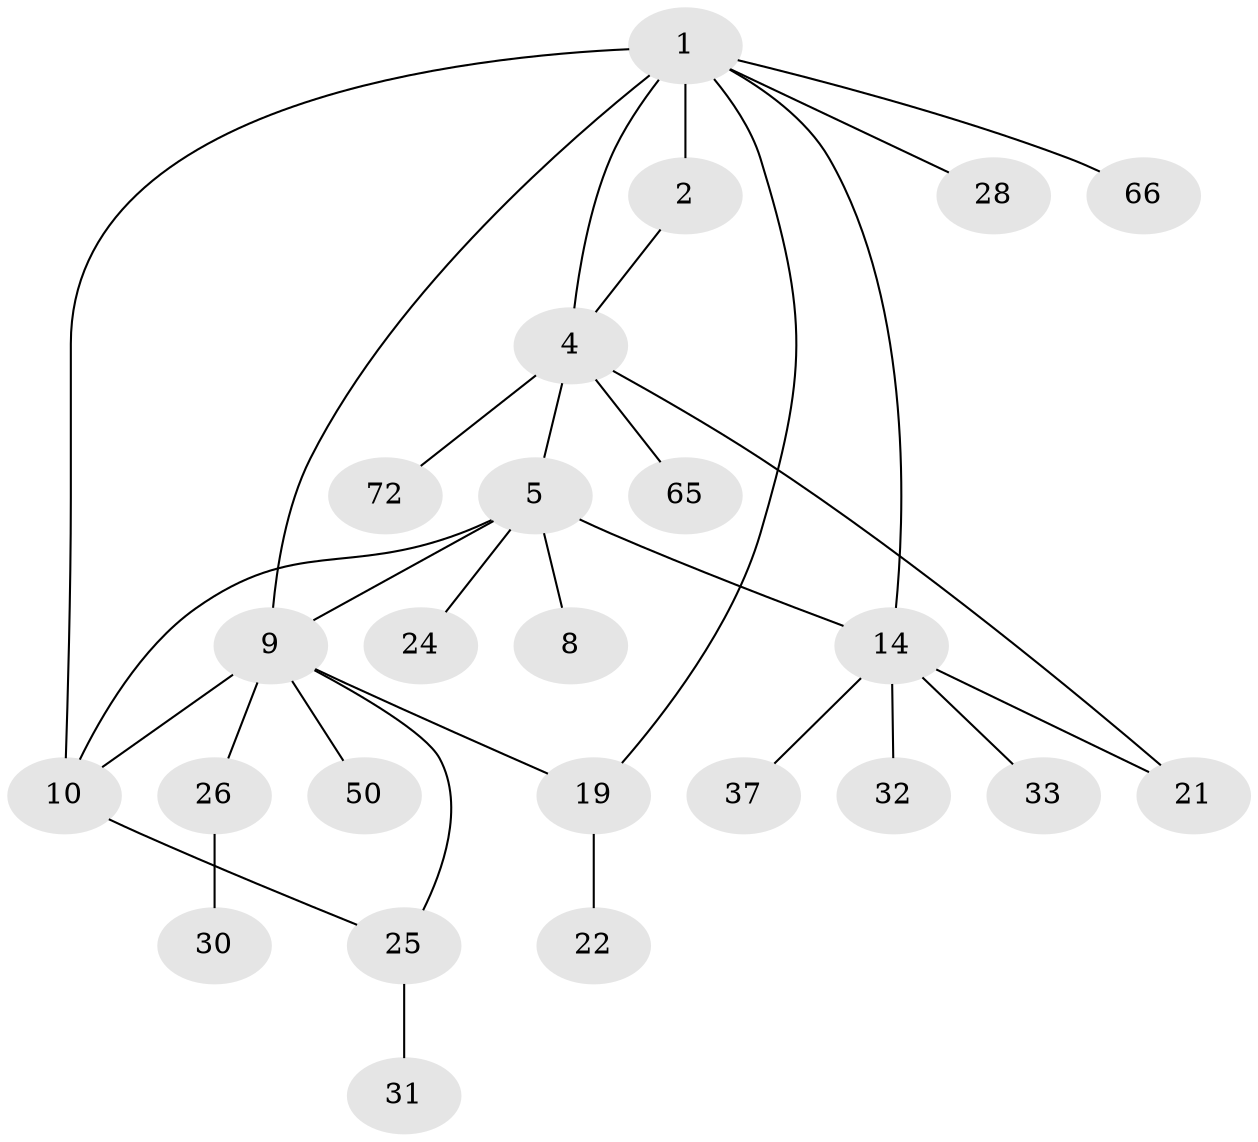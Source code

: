 // original degree distribution, {7: 0.075, 3: 0.0375, 6: 0.05, 8: 0.025, 5: 0.05, 9: 0.0125, 4: 0.0375, 11: 0.0125, 2: 0.1625, 1: 0.5375}
// Generated by graph-tools (version 1.1) at 2025/19/03/04/25 18:19:51]
// undirected, 24 vertices, 31 edges
graph export_dot {
graph [start="1"]
  node [color=gray90,style=filled];
  1 [super="+3+74+48+47+13"];
  2;
  4 [super="+29"];
  5 [super="+7+52+6"];
  8;
  9 [super="+17"];
  10 [super="+11+12"];
  14 [super="+16"];
  19 [super="+46"];
  21 [super="+49"];
  22 [super="+68"];
  24;
  25 [super="+27"];
  26 [super="+56+70+76+78+80+62"];
  28;
  30;
  31 [super="+39"];
  32;
  33;
  37;
  50;
  65;
  66;
  72;
  1 -- 2 [weight=2];
  1 -- 4 [weight=2];
  1 -- 19;
  1 -- 10 [weight=2];
  1 -- 9 [weight=3];
  1 -- 66;
  1 -- 28;
  1 -- 14 [weight=4];
  2 -- 4;
  4 -- 65;
  4 -- 72;
  4 -- 21;
  4 -- 5;
  5 -- 8 [weight=3];
  5 -- 14;
  5 -- 24;
  5 -- 10;
  5 -- 9;
  9 -- 10 [weight=3];
  9 -- 50;
  9 -- 19 [weight=3];
  9 -- 25;
  9 -- 26;
  10 -- 25;
  14 -- 32;
  14 -- 33;
  14 -- 37;
  14 -- 21;
  19 -- 22;
  25 -- 31;
  26 -- 30;
}
